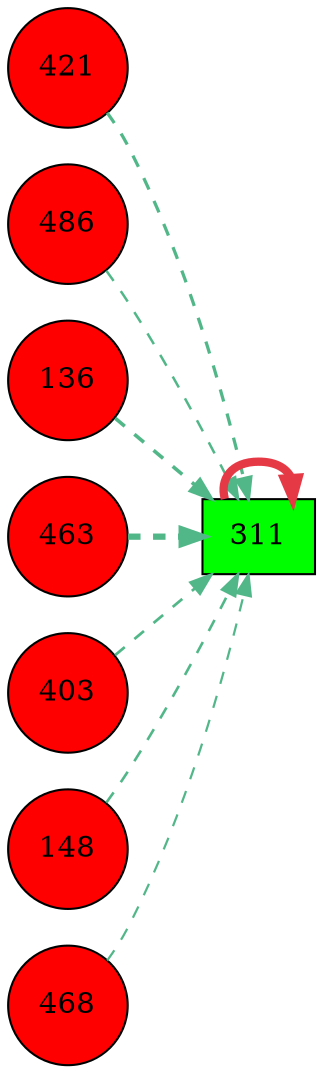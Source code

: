 digraph G{
rankdir=LR;
421 [style=filled, shape=circle, fillcolor="#fe0000", label="421"];
486 [style=filled, shape=circle, fillcolor="#fe0000", label="486"];
136 [style=filled, shape=circle, fillcolor="#fe0000", label="136"];
463 [style=filled, shape=circle, fillcolor="#fe0000", label="463"];
403 [style=filled, shape=circle, fillcolor="#fe0000", label="403"];
148 [style=filled, shape=circle, fillcolor="#fe0000", label="148"];
468 [style=filled, shape=circle, fillcolor="#fe0000", label="468"];
311 [style=filled, shape=box, fillcolor="#00fe00", label="311"];
311 -> 311 [color="#e63946",penwidth=4.00];
463 -> 311 [color="#52b788",style=dashed,penwidth=3.00];
136 -> 311 [color="#52b788",style=dashed,penwidth=1.74];
421 -> 311 [color="#52b788",style=dashed,penwidth=1.56];
403 -> 311 [color="#52b788",style=dashed,penwidth=1.32];
148 -> 311 [color="#52b788",style=dashed,penwidth=1.26];
486 -> 311 [color="#52b788",style=dashed,penwidth=1.21];
468 -> 311 [color="#52b788",style=dashed,penwidth=1.07];
}